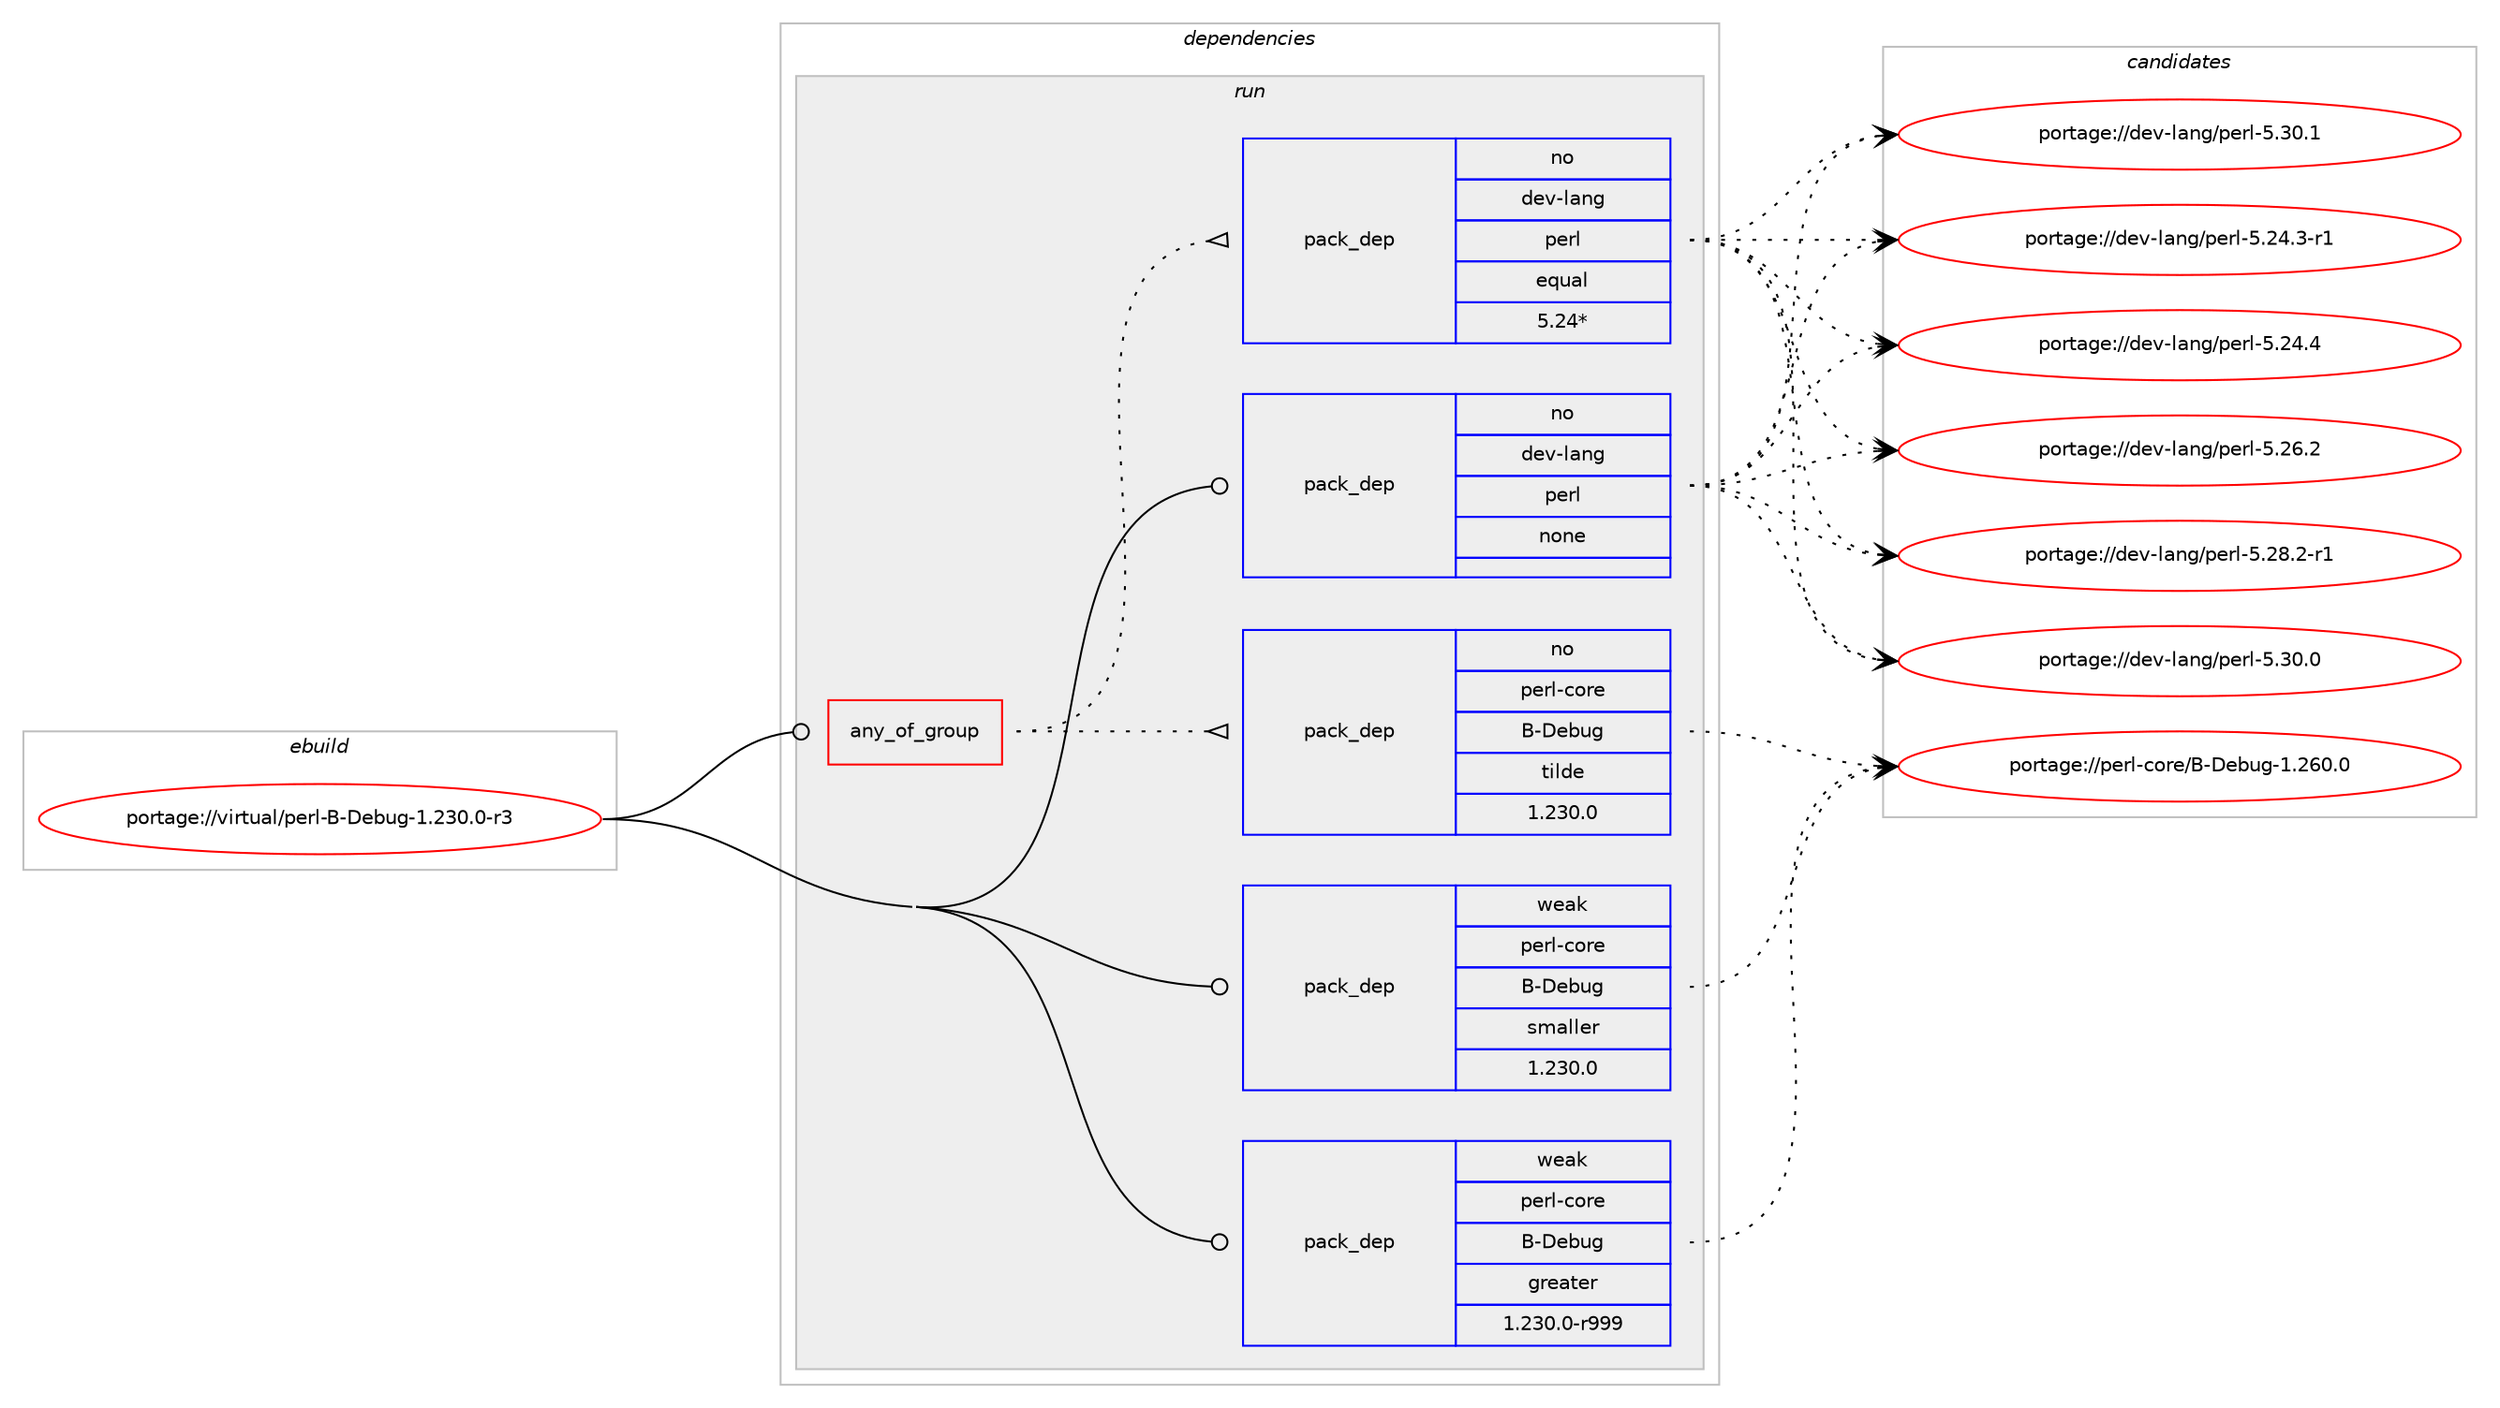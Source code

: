 digraph prolog {

# *************
# Graph options
# *************

newrank=true;
concentrate=true;
compound=true;
graph [rankdir=LR,fontname=Helvetica,fontsize=10,ranksep=1.5];#, ranksep=2.5, nodesep=0.2];
edge  [arrowhead=vee];
node  [fontname=Helvetica,fontsize=10];

# **********
# The ebuild
# **********

subgraph cluster_leftcol {
color=gray;
rank=same;
label=<<i>ebuild</i>>;
id [label="portage://virtual/perl-B-Debug-1.230.0-r3", color=red, width=4, href="../virtual/perl-B-Debug-1.230.0-r3.svg"];
}

# ****************
# The dependencies
# ****************

subgraph cluster_midcol {
color=gray;
label=<<i>dependencies</i>>;
subgraph cluster_compile {
fillcolor="#eeeeee";
style=filled;
label=<<i>compile</i>>;
}
subgraph cluster_compileandrun {
fillcolor="#eeeeee";
style=filled;
label=<<i>compile and run</i>>;
}
subgraph cluster_run {
fillcolor="#eeeeee";
style=filled;
label=<<i>run</i>>;
subgraph any7182 {
dependency434295 [label=<<TABLE BORDER="0" CELLBORDER="1" CELLSPACING="0" CELLPADDING="4"><TR><TD CELLPADDING="10">any_of_group</TD></TR></TABLE>>, shape=none, color=red];subgraph pack321850 {
dependency434296 [label=<<TABLE BORDER="0" CELLBORDER="1" CELLSPACING="0" CELLPADDING="4" WIDTH="220"><TR><TD ROWSPAN="6" CELLPADDING="30">pack_dep</TD></TR><TR><TD WIDTH="110">no</TD></TR><TR><TD>dev-lang</TD></TR><TR><TD>perl</TD></TR><TR><TD>equal</TD></TR><TR><TD>5.24*</TD></TR></TABLE>>, shape=none, color=blue];
}
dependency434295:e -> dependency434296:w [weight=20,style="dotted",arrowhead="oinv"];
subgraph pack321851 {
dependency434297 [label=<<TABLE BORDER="0" CELLBORDER="1" CELLSPACING="0" CELLPADDING="4" WIDTH="220"><TR><TD ROWSPAN="6" CELLPADDING="30">pack_dep</TD></TR><TR><TD WIDTH="110">no</TD></TR><TR><TD>perl-core</TD></TR><TR><TD>B-Debug</TD></TR><TR><TD>tilde</TD></TR><TR><TD>1.230.0</TD></TR></TABLE>>, shape=none, color=blue];
}
dependency434295:e -> dependency434297:w [weight=20,style="dotted",arrowhead="oinv"];
}
id:e -> dependency434295:w [weight=20,style="solid",arrowhead="odot"];
subgraph pack321852 {
dependency434298 [label=<<TABLE BORDER="0" CELLBORDER="1" CELLSPACING="0" CELLPADDING="4" WIDTH="220"><TR><TD ROWSPAN="6" CELLPADDING="30">pack_dep</TD></TR><TR><TD WIDTH="110">no</TD></TR><TR><TD>dev-lang</TD></TR><TR><TD>perl</TD></TR><TR><TD>none</TD></TR><TR><TD></TD></TR></TABLE>>, shape=none, color=blue];
}
id:e -> dependency434298:w [weight=20,style="solid",arrowhead="odot"];
subgraph pack321853 {
dependency434299 [label=<<TABLE BORDER="0" CELLBORDER="1" CELLSPACING="0" CELLPADDING="4" WIDTH="220"><TR><TD ROWSPAN="6" CELLPADDING="30">pack_dep</TD></TR><TR><TD WIDTH="110">weak</TD></TR><TR><TD>perl-core</TD></TR><TR><TD>B-Debug</TD></TR><TR><TD>greater</TD></TR><TR><TD>1.230.0-r999</TD></TR></TABLE>>, shape=none, color=blue];
}
id:e -> dependency434299:w [weight=20,style="solid",arrowhead="odot"];
subgraph pack321854 {
dependency434300 [label=<<TABLE BORDER="0" CELLBORDER="1" CELLSPACING="0" CELLPADDING="4" WIDTH="220"><TR><TD ROWSPAN="6" CELLPADDING="30">pack_dep</TD></TR><TR><TD WIDTH="110">weak</TD></TR><TR><TD>perl-core</TD></TR><TR><TD>B-Debug</TD></TR><TR><TD>smaller</TD></TR><TR><TD>1.230.0</TD></TR></TABLE>>, shape=none, color=blue];
}
id:e -> dependency434300:w [weight=20,style="solid",arrowhead="odot"];
}
}

# **************
# The candidates
# **************

subgraph cluster_choices {
rank=same;
color=gray;
label=<<i>candidates</i>>;

subgraph choice321850 {
color=black;
nodesep=1;
choiceportage100101118451089711010347112101114108455346505246514511449 [label="portage://dev-lang/perl-5.24.3-r1", color=red, width=4,href="../dev-lang/perl-5.24.3-r1.svg"];
choiceportage10010111845108971101034711210111410845534650524652 [label="portage://dev-lang/perl-5.24.4", color=red, width=4,href="../dev-lang/perl-5.24.4.svg"];
choiceportage10010111845108971101034711210111410845534650544650 [label="portage://dev-lang/perl-5.26.2", color=red, width=4,href="../dev-lang/perl-5.26.2.svg"];
choiceportage100101118451089711010347112101114108455346505646504511449 [label="portage://dev-lang/perl-5.28.2-r1", color=red, width=4,href="../dev-lang/perl-5.28.2-r1.svg"];
choiceportage10010111845108971101034711210111410845534651484648 [label="portage://dev-lang/perl-5.30.0", color=red, width=4,href="../dev-lang/perl-5.30.0.svg"];
choiceportage10010111845108971101034711210111410845534651484649 [label="portage://dev-lang/perl-5.30.1", color=red, width=4,href="../dev-lang/perl-5.30.1.svg"];
dependency434296:e -> choiceportage100101118451089711010347112101114108455346505246514511449:w [style=dotted,weight="100"];
dependency434296:e -> choiceportage10010111845108971101034711210111410845534650524652:w [style=dotted,weight="100"];
dependency434296:e -> choiceportage10010111845108971101034711210111410845534650544650:w [style=dotted,weight="100"];
dependency434296:e -> choiceportage100101118451089711010347112101114108455346505646504511449:w [style=dotted,weight="100"];
dependency434296:e -> choiceportage10010111845108971101034711210111410845534651484648:w [style=dotted,weight="100"];
dependency434296:e -> choiceportage10010111845108971101034711210111410845534651484649:w [style=dotted,weight="100"];
}
subgraph choice321851 {
color=black;
nodesep=1;
choiceportage112101114108459911111410147664568101981171034549465054484648 [label="portage://perl-core/B-Debug-1.260.0", color=red, width=4,href="../perl-core/B-Debug-1.260.0.svg"];
dependency434297:e -> choiceportage112101114108459911111410147664568101981171034549465054484648:w [style=dotted,weight="100"];
}
subgraph choice321852 {
color=black;
nodesep=1;
choiceportage100101118451089711010347112101114108455346505246514511449 [label="portage://dev-lang/perl-5.24.3-r1", color=red, width=4,href="../dev-lang/perl-5.24.3-r1.svg"];
choiceportage10010111845108971101034711210111410845534650524652 [label="portage://dev-lang/perl-5.24.4", color=red, width=4,href="../dev-lang/perl-5.24.4.svg"];
choiceportage10010111845108971101034711210111410845534650544650 [label="portage://dev-lang/perl-5.26.2", color=red, width=4,href="../dev-lang/perl-5.26.2.svg"];
choiceportage100101118451089711010347112101114108455346505646504511449 [label="portage://dev-lang/perl-5.28.2-r1", color=red, width=4,href="../dev-lang/perl-5.28.2-r1.svg"];
choiceportage10010111845108971101034711210111410845534651484648 [label="portage://dev-lang/perl-5.30.0", color=red, width=4,href="../dev-lang/perl-5.30.0.svg"];
choiceportage10010111845108971101034711210111410845534651484649 [label="portage://dev-lang/perl-5.30.1", color=red, width=4,href="../dev-lang/perl-5.30.1.svg"];
dependency434298:e -> choiceportage100101118451089711010347112101114108455346505246514511449:w [style=dotted,weight="100"];
dependency434298:e -> choiceportage10010111845108971101034711210111410845534650524652:w [style=dotted,weight="100"];
dependency434298:e -> choiceportage10010111845108971101034711210111410845534650544650:w [style=dotted,weight="100"];
dependency434298:e -> choiceportage100101118451089711010347112101114108455346505646504511449:w [style=dotted,weight="100"];
dependency434298:e -> choiceportage10010111845108971101034711210111410845534651484648:w [style=dotted,weight="100"];
dependency434298:e -> choiceportage10010111845108971101034711210111410845534651484649:w [style=dotted,weight="100"];
}
subgraph choice321853 {
color=black;
nodesep=1;
choiceportage112101114108459911111410147664568101981171034549465054484648 [label="portage://perl-core/B-Debug-1.260.0", color=red, width=4,href="../perl-core/B-Debug-1.260.0.svg"];
dependency434299:e -> choiceportage112101114108459911111410147664568101981171034549465054484648:w [style=dotted,weight="100"];
}
subgraph choice321854 {
color=black;
nodesep=1;
choiceportage112101114108459911111410147664568101981171034549465054484648 [label="portage://perl-core/B-Debug-1.260.0", color=red, width=4,href="../perl-core/B-Debug-1.260.0.svg"];
dependency434300:e -> choiceportage112101114108459911111410147664568101981171034549465054484648:w [style=dotted,weight="100"];
}
}

}

